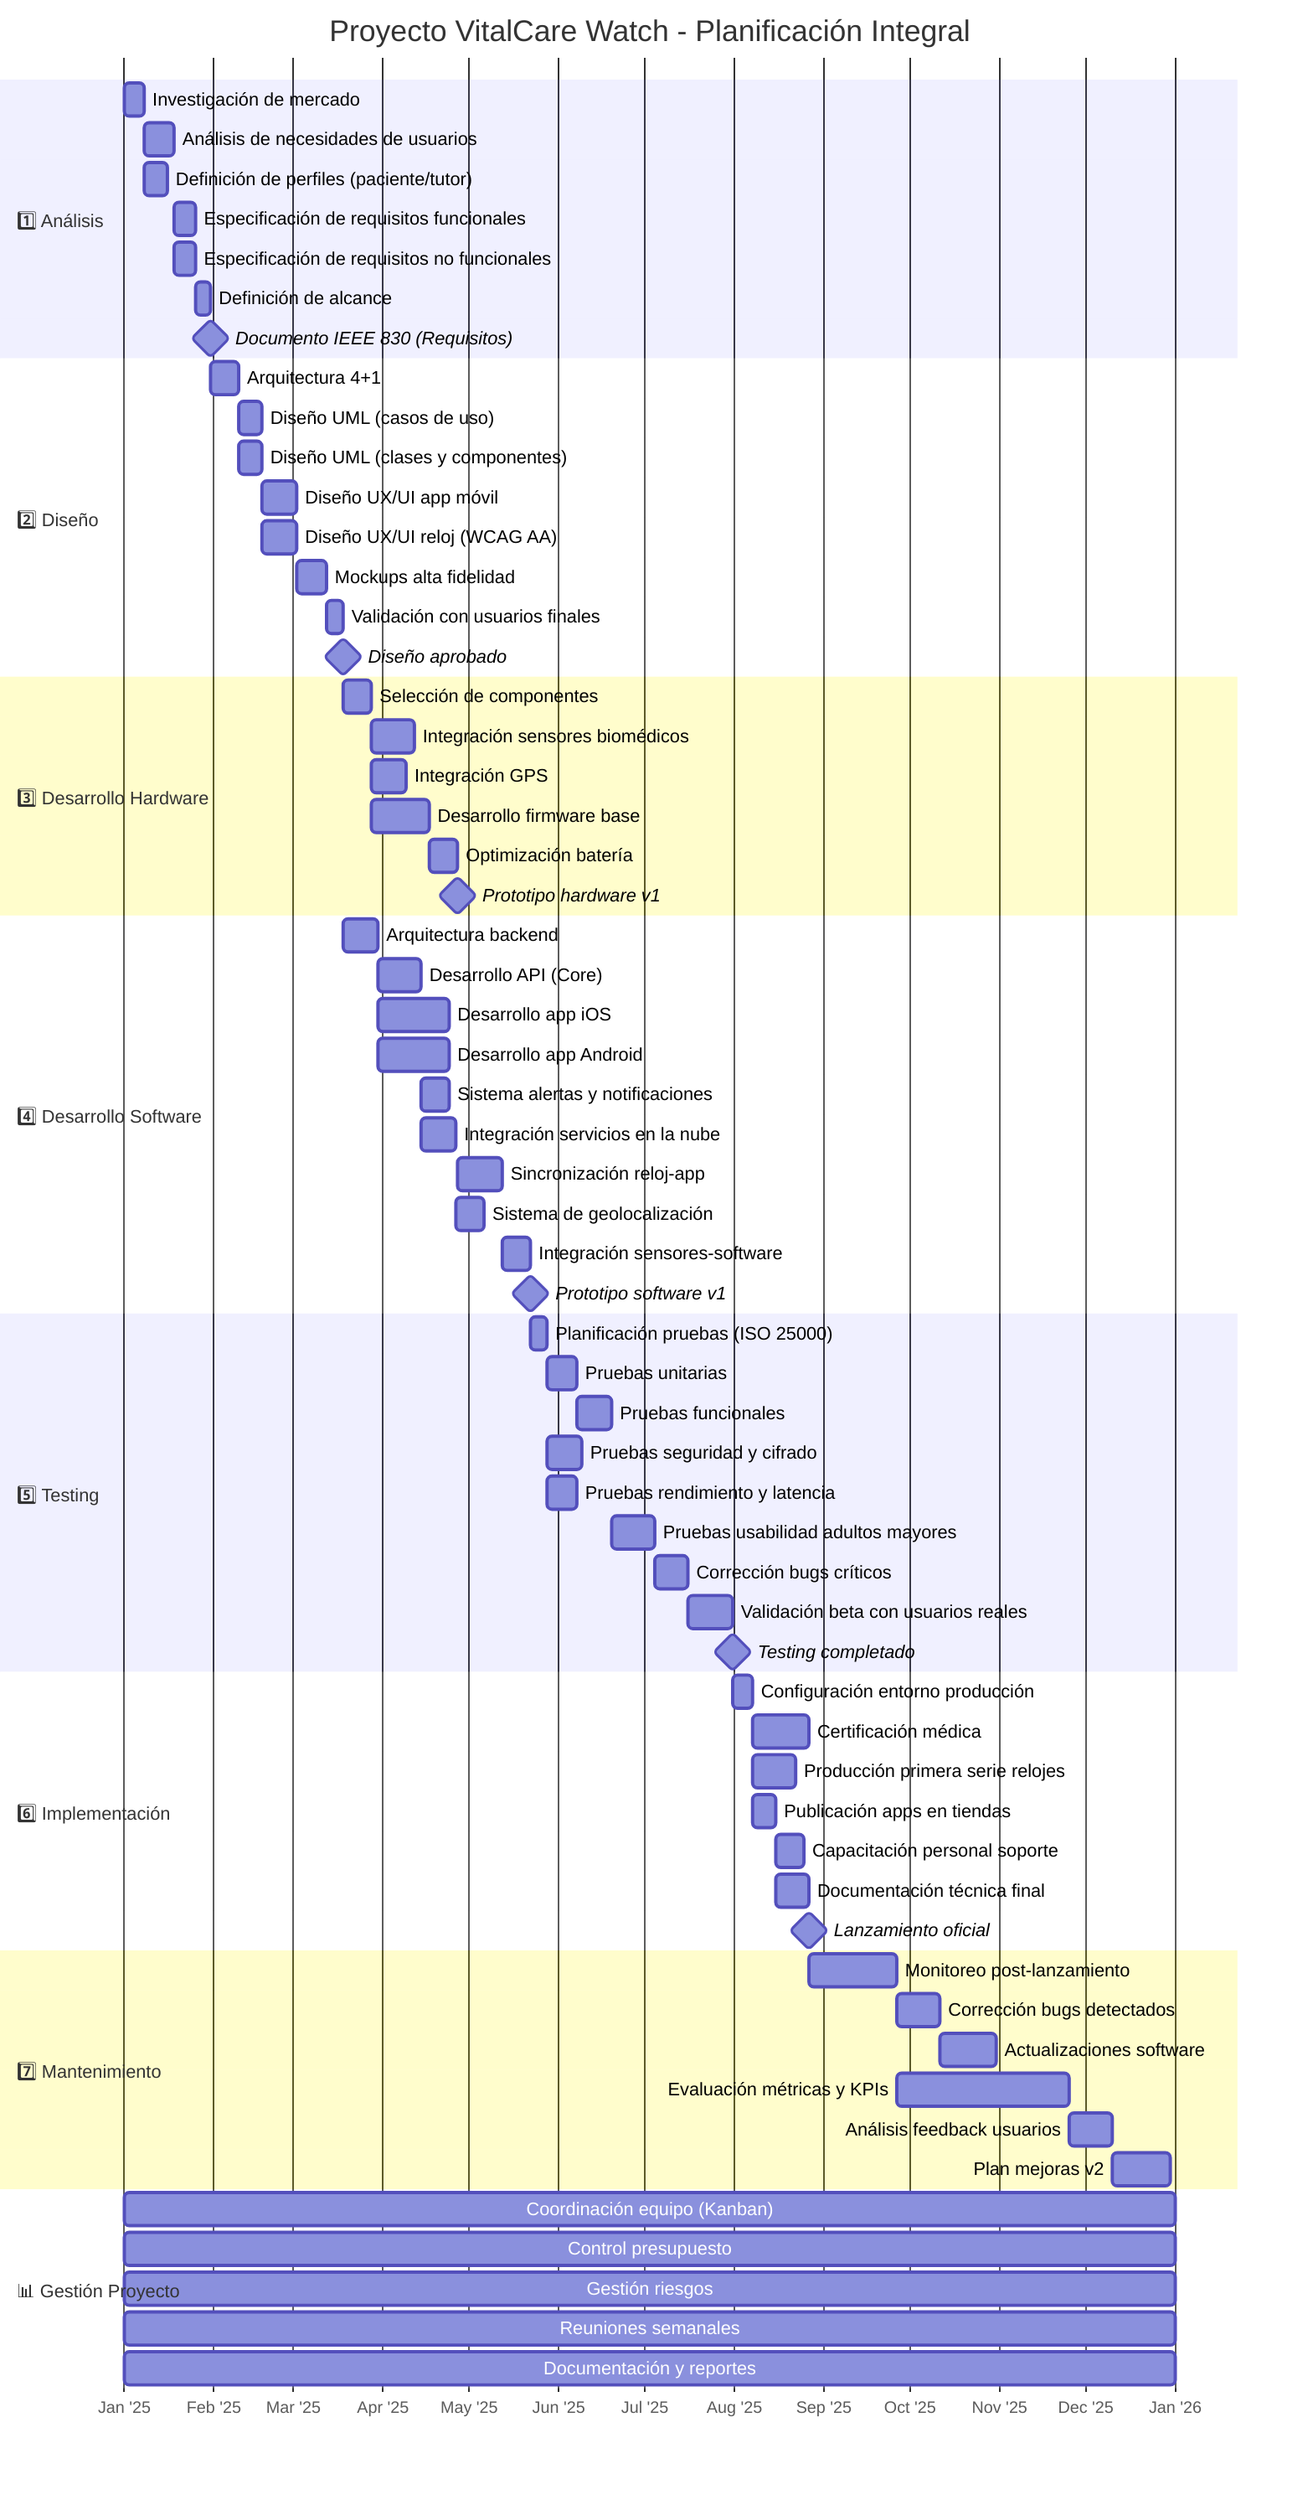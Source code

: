 gantt
    title Proyecto VitalCare Watch - Planificación Integral
    dateFormat  YYYY-MM-DD
    axisFormat  %b '%y
    
    section 1️⃣ Análisis
    Investigación de mercado                 :a1, 2025-01-01, 7d
    Análisis de necesidades de usuarios      :a2, after a1, 10d
    Definición de perfiles (paciente/tutor)  :a3, after a1, 8d
    Especificación de requisitos funcionales :a4, after a2, 8d
    Especificación de requisitos no funcionales :a5, after a2, 8d
    Definición de alcance                    :a6, after a4 a5, 5d
    Documento IEEE 830 (Requisitos)          :milestone, after a6, 0d
    
    section 2️⃣ Diseño
    Arquitectura 4+1                         :d1, after a6, 10d
    Diseño UML (casos de uso)                :d2, after d1, 8d
    Diseño UML (clases y componentes)        :d3, after d1, 8d
    Diseño UX/UI app móvil                   :d4, after d2, 12d
    Diseño UX/UI reloj (WCAG AA)             :d5, after d2, 12d
    Mockups alta fidelidad                   :d6, after d4 d5, 10d
    Validación con usuarios finales          :d7, after d6, 6d
    Diseño aprobado                          :milestone, after d7, 0d
    
    section 3️⃣ Desarrollo Hardware
    Selección de componentes                 :h1, after d7, 10d
    Integración sensores biomédicos          :h2, after h1, 15d
    Integración GPS                          :h3, after h1, 12d
    Desarrollo firmware base                 :h4, after h1, 20d
    Optimización batería                     :h5, after h2 h3 h4, 10d
    Prototipo hardware v1                    :milestone, after h5, 0d
    
    section 4️⃣ Desarrollo Software
    Arquitectura backend                     :s1, after d7, 12d
    Desarrollo API (Core)                    :s2, after s1, 15d
    Desarrollo app iOS                       :s3, after s1, 25d
    Desarrollo app Android                   :s4, after s1, 25d
    Sistema alertas y notificaciones         :s5, after s2, 10d
    Integración servicios en la nube         :s6, after s2, 12d
    Sincronización reloj-app                 :s7, after h5 s5, 15d
    Sistema de geolocalización               :s8, after s6, 10d
    Integración sensores-software            :s9, after s7 s8, 10d
    Prototipo software v1                    :milestone, after s9, 0d
    
    section 5️⃣ Testing
    Planificación pruebas (ISO 25000)        :t1, after s9, 6d
    Pruebas unitarias                        :t2, after t1, 10d
    Pruebas funcionales                      :t3, after t2, 12d
    Pruebas seguridad y cifrado              :t4, after t1, 12d
    Pruebas rendimiento y latencia           :t5, after t1, 10d
    Pruebas usabilidad adultos mayores       :t6, after t3 t4 t5, 15d
    Corrección bugs críticos                 :t7, after t6, 12d
    Validación beta con usuarios reales      :t8, after t7, 15d
    Testing completado                        :milestone, after t8, 0d
    
    section 6️⃣ Implementación
    Configuración entorno producción         :i1, after t8, 7d
    Certificación médica                     :i2, after i1, 20d
    Producción primera serie relojes         :i3, after i1, 15d
    Publicación apps en tiendas              :i4, after i1, 8d
    Capacitación personal soporte            :i5, after i4, 10d
    Documentación técnica final              :i6, after i4, 12d
    Lanzamiento oficial                      :milestone, after i2 i3 i5 i6, 0d
    
    section 7️⃣ Mantenimiento
    Monitoreo post-lanzamiento               :m1, after i6, 30d
    Corrección bugs detectados               :m2, after m1, 15d
    Actualizaciones software                 :m3, after m2, 20d
    Evaluación métricas y KPIs               :m4, after m1, 60d
    Análisis feedback usuarios               :m5, after m4, 15d
    Plan mejoras v2                          :m6, after m5, 20d
    
    section 📊 Gestión Proyecto
    Coordinación equipo (Kanban)             :2025-01-01, 365d
    Control presupuesto                      :2025-01-01, 365d
    Gestión riesgos                          :2025-01-01, 365d
    Reuniones semanales                      :2025-01-01, 365d
    Documentación y reportes                 :2025-01-01, 365d